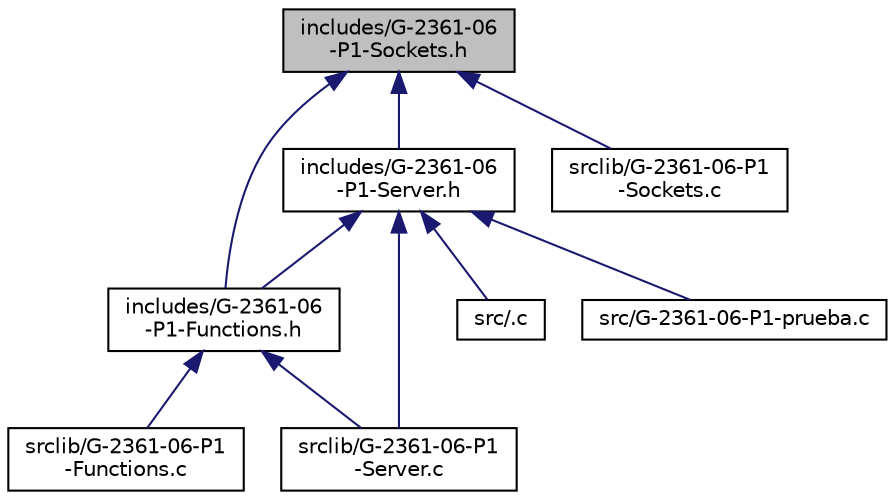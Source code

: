 digraph "includes/G-2361-06-P1-Sockets.h"
{
  edge [fontname="Helvetica",fontsize="10",labelfontname="Helvetica",labelfontsize="10"];
  node [fontname="Helvetica",fontsize="10",shape=record];
  Node1 [label="includes/G-2361-06\l-P1-Sockets.h",height=0.2,width=0.4,color="black", fillcolor="grey75", style="filled", fontcolor="black"];
  Node1 -> Node2 [dir="back",color="midnightblue",fontsize="10",style="solid"];
  Node2 [label="includes/G-2361-06\l-P1-Functions.h",height=0.2,width=0.4,color="black", fillcolor="white", style="filled",URL="$_g-2361-06-_p1-_functions_8h.html"];
  Node2 -> Node3 [dir="back",color="midnightblue",fontsize="10",style="solid"];
  Node3 [label="srclib/G-2361-06-P1\l-Functions.c",height=0.2,width=0.4,color="black", fillcolor="white", style="filled",URL="$_g-2361-06-_p1-_functions_8c.html"];
  Node2 -> Node4 [dir="back",color="midnightblue",fontsize="10",style="solid"];
  Node4 [label="srclib/G-2361-06-P1\l-Server.c",height=0.2,width=0.4,color="black", fillcolor="white", style="filled",URL="$_g-2361-06-_p1-_server_8c.html",tooltip="Implementacion de las funciones del Servidor. "];
  Node1 -> Node5 [dir="back",color="midnightblue",fontsize="10",style="solid"];
  Node5 [label="includes/G-2361-06\l-P1-Server.h",height=0.2,width=0.4,color="black", fillcolor="white", style="filled",URL="$_g-2361-06-_p1-_server_8h.html"];
  Node5 -> Node2 [dir="back",color="midnightblue",fontsize="10",style="solid"];
  Node5 -> Node6 [dir="back",color="midnightblue",fontsize="10",style="solid"];
  Node6 [label="src/.c",height=0.2,width=0.4,color="black", fillcolor="white", style="filled",URL="$_8c.html"];
  Node5 -> Node7 [dir="back",color="midnightblue",fontsize="10",style="solid"];
  Node7 [label="src/G-2361-06-P1-prueba.c",height=0.2,width=0.4,color="black", fillcolor="white", style="filled",URL="$_g-2361-06-_p1-prueba_8c.html",tooltip="Modulo main. "];
  Node5 -> Node4 [dir="back",color="midnightblue",fontsize="10",style="solid"];
  Node1 -> Node8 [dir="back",color="midnightblue",fontsize="10",style="solid"];
  Node8 [label="srclib/G-2361-06-P1\l-Sockets.c",height=0.2,width=0.4,color="black", fillcolor="white", style="filled",URL="$_g-2361-06-_p1-_sockets_8c.html"];
}
